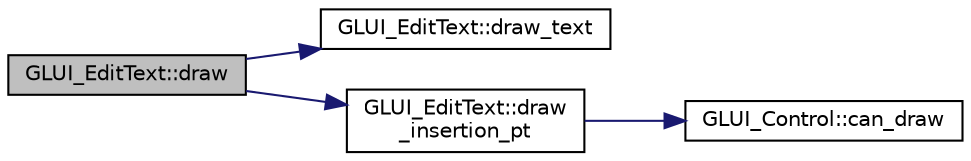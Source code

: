 digraph "GLUI_EditText::draw"
{
  edge [fontname="Helvetica",fontsize="10",labelfontname="Helvetica",labelfontsize="10"];
  node [fontname="Helvetica",fontsize="10",shape=record];
  rankdir="LR";
  Node1 [label="GLUI_EditText::draw",height=0.2,width=0.4,color="black", fillcolor="grey75", style="filled", fontcolor="black"];
  Node1 -> Node2 [color="midnightblue",fontsize="10",style="solid",fontname="Helvetica"];
  Node2 [label="GLUI_EditText::draw_text",height=0.2,width=0.4,color="black", fillcolor="white", style="filled",URL="$class_g_l_u_i___edit_text.html#a37917739d5f240356d893b3d07d9afe6"];
  Node1 -> Node3 [color="midnightblue",fontsize="10",style="solid",fontname="Helvetica"];
  Node3 [label="GLUI_EditText::draw\l_insertion_pt",height=0.2,width=0.4,color="black", fillcolor="white", style="filled",URL="$class_g_l_u_i___edit_text.html#acc67640b9e92d5c6c84e4f685762aaf4"];
  Node3 -> Node4 [color="midnightblue",fontsize="10",style="solid",fontname="Helvetica"];
  Node4 [label="GLUI_Control::can_draw",height=0.2,width=0.4,color="black", fillcolor="white", style="filled",URL="$class_g_l_u_i___control.html#add5d7aa8efcd213181cf84975661e168"];
}

